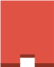<?xml version="1.0" encoding="UTF-8"?>
<dia:diagram xmlns:dia="http://www.lysator.liu.se/~alla/dia/">
  <dia:layer name="Fondo" visible="true" active="true">
    <dia:group>
      <dia:group>
        <dia:group>
          <dia:object type="Standard - Box" version="0" id="O0">
            <dia:attribute name="obj_pos">
              <dia:point val="2.013,3.483"/>
            </dia:attribute>
            <dia:attribute name="obj_bb">
              <dia:rectangle val="2.013,3.483;2.787,3.642"/>
            </dia:attribute>
            <dia:attribute name="elem_corner">
              <dia:point val="2.013,3.483"/>
            </dia:attribute>
            <dia:attribute name="elem_width">
              <dia:real val="0.774"/>
            </dia:attribute>
            <dia:attribute name="elem_height">
              <dia:real val="0.159"/>
            </dia:attribute>
            <dia:attribute name="border_width">
              <dia:real val="0"/>
            </dia:attribute>
            <dia:attribute name="border_color">
              <dia:color val="#8c3123"/>
            </dia:attribute>
            <dia:attribute name="inner_color">
              <dia:color val="#8c3123"/>
            </dia:attribute>
            <dia:attribute name="show_background">
              <dia:boolean val="true"/>
            </dia:attribute>
          </dia:object>
        </dia:group>
        <dia:group>
          <dia:object type="Standard - Polygon" version="0" id="O1">
            <dia:attribute name="obj_pos">
              <dia:point val="3.723,0.834"/>
            </dia:attribute>
            <dia:attribute name="obj_bb">
              <dia:rectangle val="1.077,0.834;3.723,3.988"/>
            </dia:attribute>
            <dia:attribute name="poly_points">
              <dia:point val="3.723,0.834"/>
              <dia:point val="3.723,3.988"/>
              <dia:point val="2.787,3.988"/>
              <dia:point val="2.787,3.483"/>
              <dia:point val="2.013,3.483"/>
              <dia:point val="2.013,3.975"/>
              <dia:point val="1.077,3.975"/>
              <dia:point val="1.077,0.834"/>
            </dia:attribute>
            <dia:attribute name="line_color">
              <dia:color val="#e05243"/>
            </dia:attribute>
            <dia:attribute name="line_width">
              <dia:real val="0"/>
            </dia:attribute>
            <dia:attribute name="inner_color">
              <dia:color val="#e05243"/>
            </dia:attribute>
            <dia:attribute name="show_background">
              <dia:boolean val="true"/>
            </dia:attribute>
          </dia:object>
        </dia:group>
        <dia:group>
          <dia:object type="Standard - Box" version="0" id="O2">
            <dia:attribute name="obj_pos">
              <dia:point val="2.787,3.975"/>
            </dia:attribute>
            <dia:attribute name="obj_bb">
              <dia:rectangle val="2.787,3.975;3.723,4.134"/>
            </dia:attribute>
            <dia:attribute name="elem_corner">
              <dia:point val="2.787,3.975"/>
            </dia:attribute>
            <dia:attribute name="elem_width">
              <dia:real val="0.936"/>
            </dia:attribute>
            <dia:attribute name="elem_height">
              <dia:real val="0.159"/>
            </dia:attribute>
            <dia:attribute name="border_width">
              <dia:real val="0"/>
            </dia:attribute>
            <dia:attribute name="border_color">
              <dia:color val="#8c3123"/>
            </dia:attribute>
            <dia:attribute name="inner_color">
              <dia:color val="#8c3123"/>
            </dia:attribute>
            <dia:attribute name="show_background">
              <dia:boolean val="true"/>
            </dia:attribute>
          </dia:object>
        </dia:group>
        <dia:group>
          <dia:object type="Standard - Box" version="0" id="O3">
            <dia:attribute name="obj_pos">
              <dia:point val="1.077,3.975"/>
            </dia:attribute>
            <dia:attribute name="obj_bb">
              <dia:rectangle val="1.077,3.975;2.013,4.134"/>
            </dia:attribute>
            <dia:attribute name="elem_corner">
              <dia:point val="1.077,3.975"/>
            </dia:attribute>
            <dia:attribute name="elem_width">
              <dia:real val="0.936"/>
            </dia:attribute>
            <dia:attribute name="elem_height">
              <dia:real val="0.159"/>
            </dia:attribute>
            <dia:attribute name="border_width">
              <dia:real val="0"/>
            </dia:attribute>
            <dia:attribute name="border_color">
              <dia:color val="#8c3123"/>
            </dia:attribute>
            <dia:attribute name="inner_color">
              <dia:color val="#8c3123"/>
            </dia:attribute>
            <dia:attribute name="show_background">
              <dia:boolean val="true"/>
            </dia:attribute>
          </dia:object>
        </dia:group>
      </dia:group>
    </dia:group>
  </dia:layer>
</dia:diagram>
